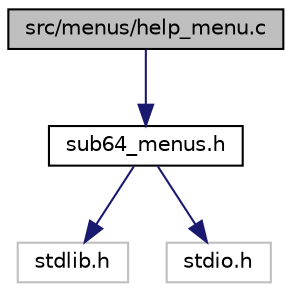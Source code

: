 digraph "src/menus/help_menu.c"
{
 // LATEX_PDF_SIZE
  edge [fontname="Helvetica",fontsize="10",labelfontname="Helvetica",labelfontsize="10"];
  node [fontname="Helvetica",fontsize="10",shape=record];
  Node1 [label="src/menus/help_menu.c",height=0.2,width=0.4,color="black", fillcolor="grey75", style="filled", fontcolor="black",tooltip="This file is used to show general information about sub64."];
  Node1 -> Node2 [color="midnightblue",fontsize="10",style="solid",fontname="Helvetica"];
  Node2 [label="sub64_menus.h",height=0.2,width=0.4,color="black", fillcolor="white", style="filled",URL="$d1/d72/sub64__menus_8h.html",tooltip="This header file is used manage the sub64 appdata import/export system."];
  Node2 -> Node3 [color="midnightblue",fontsize="10",style="solid",fontname="Helvetica"];
  Node3 [label="stdlib.h",height=0.2,width=0.4,color="grey75", fillcolor="white", style="filled",tooltip=" "];
  Node2 -> Node4 [color="midnightblue",fontsize="10",style="solid",fontname="Helvetica"];
  Node4 [label="stdio.h",height=0.2,width=0.4,color="grey75", fillcolor="white", style="filled",tooltip=" "];
}
